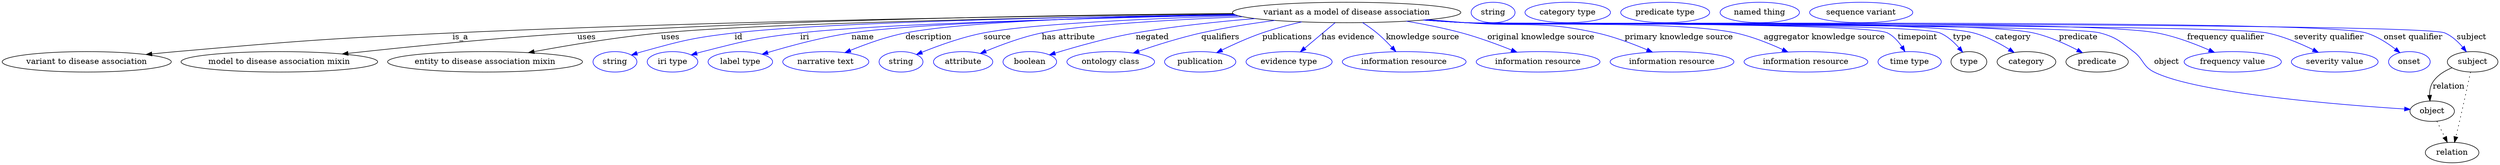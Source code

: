digraph {
	graph [bb="0,0,4375.4,283"];
	node [label="\N"];
	"variant as a model of disease association"	[height=0.5,
		label="variant as a model of disease association",
		pos="2356.2,265",
		width=5.5606];
	"variant to disease association"	[height=0.5,
		pos="148.19,178",
		width=4.1163];
	"variant as a model of disease association" -> "variant to disease association"	[label=is_a,
		lp="804.19,221.5",
		pos="e,252.43,190.88 2157.7,262.46 1860.3,259.5 1281.6,251.2 790.19,229 574.35,219.25 520.41,214.97 305.19,196 291.45,194.79 277.05,193.4 \
262.78,191.94"];
	"model to disease association mixin"	[height=0.5,
		pos="486.19,178",
		width=4.7843];
	"variant as a model of disease association" -> "model to disease association mixin"	[label=uses,
		lp="1024.7,221.5",
		pos="e,596.75,191.84 2157,263.15 1893.8,261.04 1415.8,253.78 1008.2,229 870.31,220.62 712.5,204.61 606.82,192.96"];
	"entity to disease association mixin"	[height=0.5,
		pos="847.19,178",
		width=4.7482];
	"variant as a model of disease association" -> "entity to disease association mixin"	[label=uses,
		lp="1171.7,221.5",
		pos="e,923.09,194.19 2159.9,261.42 1870.7,257.09 1344,247 1155.2,229 1079.7,221.81 994.7,207.53 933.14,196.07"];
	id	[color=blue,
		height=0.5,
		label=string,
		pos="1074.2,178",
		width=1.0652];
	"variant as a model of disease association" -> id	[color=blue,
		label=id,
		lp="1291.2,221.5",
		pos="e,1103.2,190 2159.7,261.54 1897.7,257.58 1447.9,248.2 1284.2,229 1211.2,220.44 1193,215.65 1122.2,196 1119.1,195.14 1115.9,194.17 \
1112.7,193.16",
		style=solid];
	iri	[color=blue,
		height=0.5,
		label="iri type",
		pos="1175.2,178",
		width=1.2277];
	"variant as a model of disease association" -> iri	[color=blue,
		label=iri,
		lp="1407.2,221.5",
		pos="e,1208.1,190.23 2162.4,260.44 1926.4,255.49 1541.6,245.25 1399.2,229 1322.3,220.23 1303.2,215.19 1228.2,196 1224.8,195.14 1221.3,\
194.18 1217.8,193.17",
		style=solid];
	name	[color=blue,
		height=0.5,
		label="label type",
		pos="1294.2,178",
		width=1.5707];
	"variant as a model of disease association" -> name	[color=blue,
		label=name,
		lp="1509.2,221.5",
		pos="e,1332.5,191.4 2161.3,260.89 1946.2,256.61 1613.9,247.27 1489.2,229 1438.3,221.55 1381.5,206.14 1342.3,194.38",
		style=solid];
	description	[color=blue,
		height=0.5,
		label="narrative text",
		pos="1444.2,178",
		width=2.0943];
	"variant as a model of disease association" -> description	[color=blue,
		label=description,
		lp="1623.7,221.5",
		pos="e,1477.6,194.26 2159.2,261.78 1967.2,258.4 1689.2,249.97 1583.2,229 1550,222.44 1514.2,209.38 1487.2,198.25",
		style=solid];
	source	[color=blue,
		height=0.5,
		label=string,
		pos="1576.2,178",
		width=1.0652];
	"variant as a model of disease association" -> source	[color=blue,
		label=source,
		lp="1744.2,221.5",
		pos="e,1603.2,190.97 2166.3,259.25 2010.4,254.29 1802.5,244.95 1720.2,229 1682.5,221.7 1641.4,206.65 1612.7,194.95",
		style=solid];
	"has attribute"	[color=blue,
		height=0.5,
		label=attribute,
		pos="1684.2,178",
		width=1.4443];
	"variant as a model of disease association" -> "has attribute"	[color=blue,
		label="has attribute",
		lp="1869.2,221.5",
		pos="e,1714.4,192.77 2173.9,257.52 2046.2,251.95 1887.2,242.62 1822.2,229 1788.1,221.86 1751.1,208.08 1723.9,196.8",
		style=solid];
	negated	[color=blue,
		height=0.5,
		label=boolean,
		pos="1801.2,178",
		width=1.2999];
	"variant as a model of disease association" -> negated	[color=blue,
		label=negated,
		lp="2015.2,221.5",
		pos="e,1835.5,190.34 2195.7,254.24 2130.4,248.86 2054.4,240.81 1986.2,229 1937.3,220.54 1882.7,204.99 1845.5,193.47",
		style=solid];
	qualifiers	[color=blue,
		height=0.5,
		label="ontology class",
		pos="1942.2,178",
		width=2.1304];
	"variant as a model of disease association" -> qualifiers	[color=blue,
		label=qualifiers,
		lp="2134.7,221.5",
		pos="e,1981.9,193.53 2230.3,250.99 2188.9,245.58 2142.8,238.34 2101.2,229 2063.9,220.63 2022.7,207.57 1991.6,196.9",
		style=solid];
	publications	[color=blue,
		height=0.5,
		label=publication,
		pos="2099.2,178",
		width=1.7332];
	"variant as a model of disease association" -> publications	[color=blue,
		label=publications,
		lp="2252.2,221.5",
		pos="e,2128.1,194.2 2277.4,248.41 2254.8,243.12 2230.3,236.6 2208.2,229 2183.9,220.66 2157.8,208.78 2137.2,198.69",
		style=solid];
	"has evidence"	[color=blue,
		height=0.5,
		label="evidence type",
		pos="2255.2,178",
		width=2.0943];
	"variant as a model of disease association" -> "has evidence"	[color=blue,
		label="has evidence",
		lp="2358.7,221.5",
		pos="e,2274.9,195.6 2335.7,246.8 2320.5,233.96 2299.5,216.27 2282.7,202.19",
		style=solid];
	"knowledge source"	[color=blue,
		height=0.5,
		label="information resource",
		pos="2457.2,178",
		width=3.015];
	"variant as a model of disease association" -> "knowledge source"	[color=blue,
		label="knowledge source",
		lp="2489.7,221.5",
		pos="e,2442.5,196.14 2384.3,247.13 2392.6,241.7 2401.5,235.42 2409.2,229 2418.4,221.33 2427.7,212.07 2435.6,203.61",
		style=solid];
	"original knowledge source"	[color=blue,
		height=0.5,
		label="information resource",
		pos="2692.2,178",
		width=3.015];
	"variant as a model of disease association" -> "original knowledge source"	[color=blue,
		label="original knowledge source",
		lp="2697.2,221.5",
		pos="e,2655,195.02 2461.1,249.63 2492.6,244.29 2527,237.44 2558.2,229 2587.8,220.97 2620.1,209.03 2645.6,198.83",
		style=solid];
	"primary knowledge source"	[color=blue,
		height=0.5,
		label="information resource",
		pos="2927.2,178",
		width=3.015];
	"variant as a model of disease association" -> "primary knowledge source"	[color=blue,
		label="primary knowledge source",
		lp="2939.2,221.5",
		pos="e,2892.7,195.15 2499.1,252.39 2521.5,250.58 2544.5,248.73 2566.2,247 2668,238.88 2695.6,251.31 2795.2,229 2825.5,222.21 2858.2,209.88 \
2883.4,199.16",
		style=solid];
	"aggregator knowledge source"	[color=blue,
		height=0.5,
		label="information resource",
		pos="3162.2,178",
		width=3.015];
	"variant as a model of disease association" -> "aggregator knowledge source"	[color=blue,
		label="aggregator knowledge source",
		lp="3194.7,221.5",
		pos="e,3130.5,195.32 2494.5,251.96 2518.4,250.12 2543,248.38 2566.2,247 2671,240.76 2935.5,250.95 3038.2,229 3066.9,222.86 3097.5,210.57 \
3121.2,199.71",
		style=solid];
	timepoint	[color=blue,
		height=0.5,
		label="time type",
		pos="3344.2,178",
		width=1.5346];
	"variant as a model of disease association" -> timepoint	[color=blue,
		label=timepoint,
		lp="3358.2,221.5",
		pos="e,3335.9,196.23 2492.8,251.82 2517.2,249.96 2542.4,248.25 2566.2,247 2607.2,244.84 3268.5,247.47 3305.2,229 3315.6,223.75 3324.1,\
214.26 3330.5,204.95",
		style=solid];
	type	[height=0.5,
		pos="3448.2,178",
		width=0.86659];
	"variant as a model of disease association" -> type	[color=blue,
		label=type,
		lp="3436.2,221.5",
		pos="e,3437.3,194.87 2492.5,251.79 2517,249.93 2542.4,248.22 2566.2,247 2612.3,244.64 3354.6,246.92 3397.2,229 3410.4,223.46 3422,212.78 \
3430.8,202.71",
		style=solid];
	category	[height=0.5,
		pos="3549.2,178",
		width=1.4263];
	"variant as a model of disease association" -> category	[color=blue,
		label=category,
		lp="3525.7,221.5",
		pos="e,3527.5,194.51 2492.2,251.78 2516.8,249.91 2542.3,248.21 2566.2,247 2665,242.01 3360.5,254.12 3456.2,229 3478.5,223.13 3501.4,210.92 \
3518.9,200.04",
		style=solid];
	predicate	[height=0.5,
		pos="3673.2,178",
		width=1.5165];
	"variant as a model of disease association" -> predicate	[color=blue,
		label=predicate,
		lp="3640.2,221.5",
		pos="e,3647.5,194.05 2491.9,251.76 2516.6,249.89 2542.2,248.19 2566.2,247 2676.6,241.54 3453.3,253.02 3561.2,229 3588.3,222.96 3617,210.06 \
3638.5,198.87",
		style=solid];
	object	[height=0.5,
		pos="4260.2,91",
		width=1.0832];
	"variant as a model of disease association" -> object	[color=blue,
		label=object,
		lp="3795.2,178",
		pos="e,4221.5,94.237 2491.7,251.74 2516.4,249.87 2542.1,248.17 2566.2,247 2627.9,244.01 3618.5,245.07 3678.2,229 3707.2,221.19 3713.2,\
214.13 3737.2,196 3755.2,182.35 3752.9,170.09 3773.2,160 3849.5,121.97 4103.5,101.88 4211.2,94.891",
		style=solid];
	"frequency qualifier"	[color=blue,
		height=0.5,
		label="frequency value",
		pos="3911.2,178",
		width=2.3651];
	"variant as a model of disease association" -> "frequency qualifier"	[color=blue,
		label="frequency qualifier",
		lp="3899.2,221.5",
		pos="e,3879,194.68 2491.7,251.71 2516.4,249.84 2542.1,248.15 2566.2,247 2700.7,240.56 3645.9,254.07 3778.2,229 3809.9,222.99 3843.9,210.07 \
3869.6,198.87",
		style=solid];
	"severity qualifier"	[color=blue,
		height=0.5,
		label="severity value",
		pos="4090.2,178",
		width=2.1123];
	"variant as a model of disease association" -> "severity qualifier"	[color=blue,
		label="severity qualifier",
		lp="4080.2,221.5",
		pos="e,4061.4,194.82 2491.4,251.69 2516.2,249.82 2542,248.13 2566.2,247 2644.2,243.35 3894.8,244.91 3971.2,229 3999.5,223.1 4029.6,210.42 \
4052.4,199.3",
		style=solid];
	"onset qualifier"	[color=blue,
		height=0.5,
		label=onset,
		pos="4220.2,178",
		width=1.011];
	"variant as a model of disease association" -> "onset qualifier"	[color=blue,
		label="onset qualifier",
		lp="4227.7,221.5",
		pos="e,4203.5,194.29 2491.1,251.69 2516,249.81 2541.9,248.12 2566.2,247 2653.8,242.96 4061.4,254.9 4145.2,229 4163.6,223.3 4181.7,211.48 \
4195.5,200.76",
		style=solid];
	subject	[height=0.5,
		pos="4331.2,178",
		width=1.2277];
	"variant as a model of disease association" -> subject	[color=blue,
		label=subject,
		lp="4330.2,221.5",
		pos="e,4320.4,195.88 2491.1,251.67 2516,249.79 2541.9,248.11 2566.2,247 2613.8,244.82 4239.4,247.93 4283.2,229 4295.4,223.7 4306.1,213.61 \
4314.2,203.87",
		style=solid];
	association_type	[color=blue,
		height=0.5,
		label=string,
		pos="2613.2,265",
		width=1.0652];
	association_category	[color=blue,
		height=0.5,
		label="category type",
		pos="2744.2,265",
		width=2.0762];
	"variant to disease association_predicate"	[color=blue,
		height=0.5,
		label="predicate type",
		pos="2915.2,265",
		width=2.1665];
	relation	[height=0.5,
		pos="4295.2,18",
		width=1.2999];
	object -> relation	[pos="e,4286.7,36.198 4268.5,73.174 4272.6,64.896 4277.6,54.723 4282.2,45.438",
		style=dotted];
	"variant to disease association_object"	[color=blue,
		height=0.5,
		label="named thing",
		pos="3081.2,265",
		width=1.9318];
	subject -> object	[label=relation,
		lp="4289.2,134.5",
		pos="e,4256.4,109.01 4294.8,167.42 4282,162.12 4268.8,154.06 4261.2,142 4256.9,135.26 4255.6,126.93 4255.6,119.01"];
	subject -> relation	[pos="e,4299.4,36.005 4327.5,160.05 4323.1,139.44 4315.3,103.63 4308.2,73 4306.2,64.183 4303.9,54.574 4301.8,45.938",
		style=dotted];
	"variant as a model of disease association_subject"	[color=blue,
		height=0.5,
		label="sequence variant",
		pos="3259.2,265",
		width=2.5095];
}
